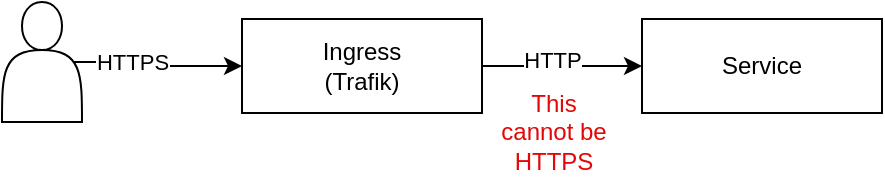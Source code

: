 <mxfile version="28.0.6" pages="2">
  <diagram name="trafik-Ingress" id="NnLBcr-pu2r0XMlVaK1J">
    <mxGraphModel dx="1018" dy="688" grid="0" gridSize="10" guides="1" tooltips="1" connect="1" arrows="1" fold="1" page="1" pageScale="1" pageWidth="827" pageHeight="1169" math="0" shadow="0">
      <root>
        <mxCell id="0" />
        <mxCell id="1" parent="0" />
        <mxCell id="qVoZu1DVDJfzZ6cKGJMG-4" value="" style="edgeStyle=orthogonalEdgeStyle;rounded=0;orthogonalLoop=1;jettySize=auto;html=1;" edge="1" parent="1" source="qVoZu1DVDJfzZ6cKGJMG-1" target="qVoZu1DVDJfzZ6cKGJMG-3">
          <mxGeometry relative="1" as="geometry" />
        </mxCell>
        <mxCell id="qVoZu1DVDJfzZ6cKGJMG-7" value="HTTP" style="edgeLabel;html=1;align=center;verticalAlign=middle;resizable=0;points=[];" vertex="1" connectable="0" parent="qVoZu1DVDJfzZ6cKGJMG-4">
          <mxGeometry x="-0.125" y="3" relative="1" as="geometry">
            <mxPoint as="offset" />
          </mxGeometry>
        </mxCell>
        <mxCell id="qVoZu1DVDJfzZ6cKGJMG-1" value="Ingress&lt;br&gt;(Trafik)" style="rounded=0;whiteSpace=wrap;html=1;" vertex="1" parent="1">
          <mxGeometry x="278" y="283.5" width="120" height="47" as="geometry" />
        </mxCell>
        <mxCell id="qVoZu1DVDJfzZ6cKGJMG-5" style="edgeStyle=orthogonalEdgeStyle;rounded=0;orthogonalLoop=1;jettySize=auto;html=1;exitX=0.9;exitY=0.5;exitDx=0;exitDy=0;exitPerimeter=0;entryX=0;entryY=0.5;entryDx=0;entryDy=0;" edge="1" parent="1" source="qVoZu1DVDJfzZ6cKGJMG-2" target="qVoZu1DVDJfzZ6cKGJMG-1">
          <mxGeometry relative="1" as="geometry" />
        </mxCell>
        <mxCell id="qVoZu1DVDJfzZ6cKGJMG-6" value="HTTPS" style="edgeLabel;html=1;align=center;verticalAlign=middle;resizable=0;points=[];" vertex="1" connectable="0" parent="qVoZu1DVDJfzZ6cKGJMG-5">
          <mxGeometry x="-0.333" relative="1" as="geometry">
            <mxPoint as="offset" />
          </mxGeometry>
        </mxCell>
        <mxCell id="qVoZu1DVDJfzZ6cKGJMG-2" value="" style="shape=actor;whiteSpace=wrap;html=1;" vertex="1" parent="1">
          <mxGeometry x="158" y="275" width="40" height="60" as="geometry" />
        </mxCell>
        <mxCell id="qVoZu1DVDJfzZ6cKGJMG-3" value="Service" style="rounded=0;whiteSpace=wrap;html=1;" vertex="1" parent="1">
          <mxGeometry x="478" y="283.5" width="120" height="47" as="geometry" />
        </mxCell>
        <mxCell id="qVoZu1DVDJfzZ6cKGJMG-16" value="&lt;font style=&quot;color: light-dark(rgb(228, 7, 7), rgb(237, 237, 237));&quot;&gt;This cannot be HTTPS&lt;/font&gt;" style="text;html=1;align=center;verticalAlign=middle;whiteSpace=wrap;rounded=0;" vertex="1" parent="1">
          <mxGeometry x="404" y="325" width="60" height="30" as="geometry" />
        </mxCell>
      </root>
    </mxGraphModel>
  </diagram>
  <diagram id="UVSjKBNeZ8xEOQwZbAo4" name="app-of-apps">
    <mxGraphModel dx="1266" dy="787" grid="0" gridSize="10" guides="1" tooltips="1" connect="1" arrows="1" fold="1" page="1" pageScale="1" pageWidth="827" pageHeight="1169" math="0" shadow="0">
      <root>
        <mxCell id="0" />
        <mxCell id="1" parent="0" />
        <mxCell id="kKqCchc1MEh0FPjmH4UH-44" value="&lt;b&gt;Key&lt;/b&gt;" style="rounded=0;whiteSpace=wrap;html=1;fontFamily=Helvetica;fontSize=11;labelBackgroundColor=default;fillColor=#dae8fc;movable=1;resizable=1;rotatable=1;deletable=1;editable=1;locked=0;connectable=1;labelPosition=center;verticalLabelPosition=top;align=center;verticalAlign=bottom;strokeColor=#6c8ebf;" vertex="1" parent="1">
          <mxGeometry x="270" y="410" width="260" height="66.5" as="geometry" />
        </mxCell>
        <mxCell id="kKqCchc1MEh0FPjmH4UH-16" value="root-app.yaml" style="verticalLabelPosition=middle;verticalAlign=middle;html=1;shape=mxgraph.basic.rect;fillColor2=none;strokeWidth=1;size=20;indent=5;labelPosition=center;align=center;fillColor=#f8cecc;strokeColor=#b85450;" vertex="1" parent="1">
          <mxGeometry x="233" y="306" width="120" height="31" as="geometry" />
        </mxCell>
        <mxCell id="kKqCchc1MEh0FPjmH4UH-33" value="" style="edgeStyle=orthogonalEdgeStyle;rounded=0;orthogonalLoop=1;jettySize=auto;html=1;sketch=1;curveFitting=1;jiggle=2;curved=1;" edge="1" parent="1" source="kKqCchc1MEh0FPjmH4UH-19" target="kKqCchc1MEh0FPjmH4UH-32">
          <mxGeometry relative="1" as="geometry" />
        </mxCell>
        <mxCell id="kKqCchc1MEh0FPjmH4UH-19" value="env/k3s" style="verticalLabelPosition=middle;verticalAlign=middle;html=1;shape=mxgraph.basic.rect;fillColor2=none;strokeWidth=1;size=20;indent=5;labelPosition=center;align=center;fillColor=#f8cecc;strokeColor=#b85450;" vertex="1" parent="1">
          <mxGeometry x="388" y="306" width="120" height="30" as="geometry" />
        </mxCell>
        <mxCell id="kKqCchc1MEh0FPjmH4UH-32" value="apps/guestbook" style="verticalLabelPosition=middle;verticalAlign=middle;html=1;shape=mxgraph.basic.rect;fillColor2=none;strokeWidth=1;size=20;indent=5;labelPosition=center;align=center;fillColor=#fff2cc;strokeColor=#d6b656;" vertex="1" parent="1">
          <mxGeometry x="560" y="306" width="160" height="28" as="geometry" />
        </mxCell>
        <mxCell id="kKqCchc1MEh0FPjmH4UH-34" value="apps/Kubernetes-dashboard" style="verticalLabelPosition=middle;verticalAlign=middle;html=1;shape=mxgraph.basic.rect;fillColor2=none;strokeWidth=1;size=20;indent=5;labelPosition=center;align=center;fillColor=#fff2cc;strokeColor=#d6b656;" vertex="1" parent="1">
          <mxGeometry x="559.5" y="268.5" width="160" height="27" as="geometry" />
        </mxCell>
        <mxCell id="kKqCchc1MEh0FPjmH4UH-36" value="apps/podinfo" style="verticalLabelPosition=middle;verticalAlign=middle;html=1;shape=mxgraph.basic.rect;fillColor2=none;strokeWidth=1;size=20;indent=5;labelPosition=center;align=center;fillColor=#fff2cc;strokeColor=#d6b656;" vertex="1" parent="1">
          <mxGeometry x="560.5" y="347.5" width="159" height="24" as="geometry" />
        </mxCell>
        <mxCell id="kKqCchc1MEh0FPjmH4UH-38" value="YAML templaes&lt;div&gt;Helm Charts&lt;/div&gt;&lt;div&gt;Kustomize&lt;/div&gt;" style="verticalLabelPosition=middle;verticalAlign=middle;html=1;shape=mxgraph.basic.rect;fillColor2=none;strokeWidth=1;size=20;indent=5;fillColor=#fff2cc;strokeColor=#d6b656;labelPosition=center;align=center;movable=1;resizable=1;rotatable=1;deletable=1;editable=1;locked=0;connectable=1;" vertex="1" parent="1">
          <mxGeometry x="280" y="417.25" width="116" height="52" as="geometry" />
        </mxCell>
        <mxCell id="kKqCchc1MEh0FPjmH4UH-39" value="Argocd-Applications" style="verticalLabelPosition=middle;verticalAlign=middle;html=1;shape=mxgraph.basic.rect;fillColor2=none;strokeWidth=1;size=20;indent=5;fillColor=#f8cecc;strokeColor=#b85450;labelPosition=center;align=center;movable=1;resizable=1;rotatable=1;deletable=1;editable=1;locked=0;connectable=1;" vertex="1" parent="1">
          <mxGeometry x="405" y="417.25" width="115" height="52" as="geometry" />
        </mxCell>
        <mxCell id="kKqCchc1MEh0FPjmH4UH-42" style="edgeStyle=orthogonalEdgeStyle;shape=connector;curved=1;rounded=0;sketch=1;jiggle=2;curveFitting=1;orthogonalLoop=1;jettySize=auto;html=1;entryX=0;entryY=0.45;entryDx=0;entryDy=0;entryPerimeter=0;strokeColor=default;align=center;verticalAlign=middle;fontFamily=Helvetica;fontSize=11;fontColor=default;labelBackgroundColor=default;endArrow=classic;" edge="1" parent="1" source="kKqCchc1MEh0FPjmH4UH-19" target="kKqCchc1MEh0FPjmH4UH-34">
          <mxGeometry relative="1" as="geometry" />
        </mxCell>
        <mxCell id="kKqCchc1MEh0FPjmH4UH-43" style="edgeStyle=orthogonalEdgeStyle;shape=connector;curved=1;rounded=0;sketch=1;jiggle=2;curveFitting=1;orthogonalLoop=1;jettySize=auto;html=1;entryX=0;entryY=0.567;entryDx=0;entryDy=0;entryPerimeter=0;strokeColor=default;align=center;verticalAlign=middle;fontFamily=Helvetica;fontSize=11;fontColor=default;labelBackgroundColor=default;endArrow=classic;" edge="1" parent="1" source="kKqCchc1MEh0FPjmH4UH-19" target="kKqCchc1MEh0FPjmH4UH-36">
          <mxGeometry relative="1" as="geometry" />
        </mxCell>
        <mxCell id="kKqCchc1MEh0FPjmH4UH-46" value="Start" style="ellipse;whiteSpace=wrap;html=1;aspect=fixed;fontFamily=Helvetica;fontSize=11;labelBackgroundColor=none;fillColor=#d5e8d4;strokeColor=#82b366;" vertex="1" parent="1">
          <mxGeometry x="138" y="295.5" width="52" height="52" as="geometry" />
        </mxCell>
        <mxCell id="kKqCchc1MEh0FPjmH4UH-48" style="edgeStyle=orthogonalEdgeStyle;shape=connector;curved=1;rounded=0;sketch=1;jiggle=2;curveFitting=1;orthogonalLoop=1;jettySize=auto;html=1;entryX=0.025;entryY=0.5;entryDx=0;entryDy=0;entryPerimeter=0;strokeColor=default;align=center;verticalAlign=middle;fontFamily=Helvetica;fontSize=11;fontColor=default;labelBackgroundColor=default;endArrow=classic;" edge="1" parent="1" source="kKqCchc1MEh0FPjmH4UH-16" target="kKqCchc1MEh0FPjmH4UH-19">
          <mxGeometry relative="1" as="geometry" />
        </mxCell>
        <mxCell id="kKqCchc1MEh0FPjmH4UH-49" style="edgeStyle=orthogonalEdgeStyle;shape=connector;curved=1;rounded=0;sketch=1;jiggle=2;curveFitting=1;orthogonalLoop=1;jettySize=auto;html=1;entryX=0.025;entryY=0.517;entryDx=0;entryDy=0;entryPerimeter=0;strokeColor=default;align=center;verticalAlign=middle;fontFamily=Helvetica;fontSize=11;fontColor=default;labelBackgroundColor=default;endArrow=classic;" edge="1" parent="1" source="kKqCchc1MEh0FPjmH4UH-46" target="kKqCchc1MEh0FPjmH4UH-16">
          <mxGeometry relative="1" as="geometry" />
        </mxCell>
      </root>
    </mxGraphModel>
  </diagram>
</mxfile>
